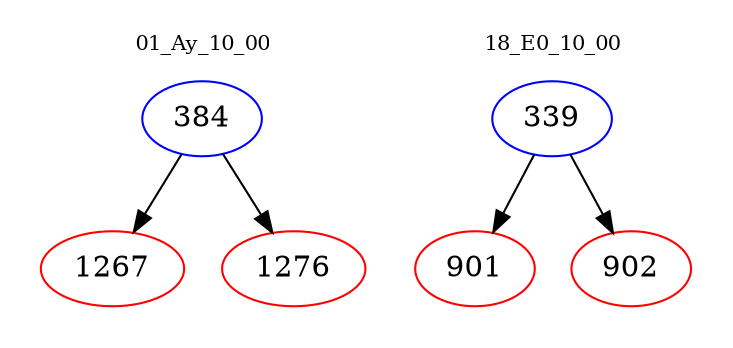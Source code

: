 digraph{
subgraph cluster_0 {
color = white
label = "01_Ay_10_00";
fontsize=10;
T0_384 [label="384", color="blue"]
T0_384 -> T0_1267 [color="black"]
T0_1267 [label="1267", color="red"]
T0_384 -> T0_1276 [color="black"]
T0_1276 [label="1276", color="red"]
}
subgraph cluster_1 {
color = white
label = "18_E0_10_00";
fontsize=10;
T1_339 [label="339", color="blue"]
T1_339 -> T1_901 [color="black"]
T1_901 [label="901", color="red"]
T1_339 -> T1_902 [color="black"]
T1_902 [label="902", color="red"]
}
}
